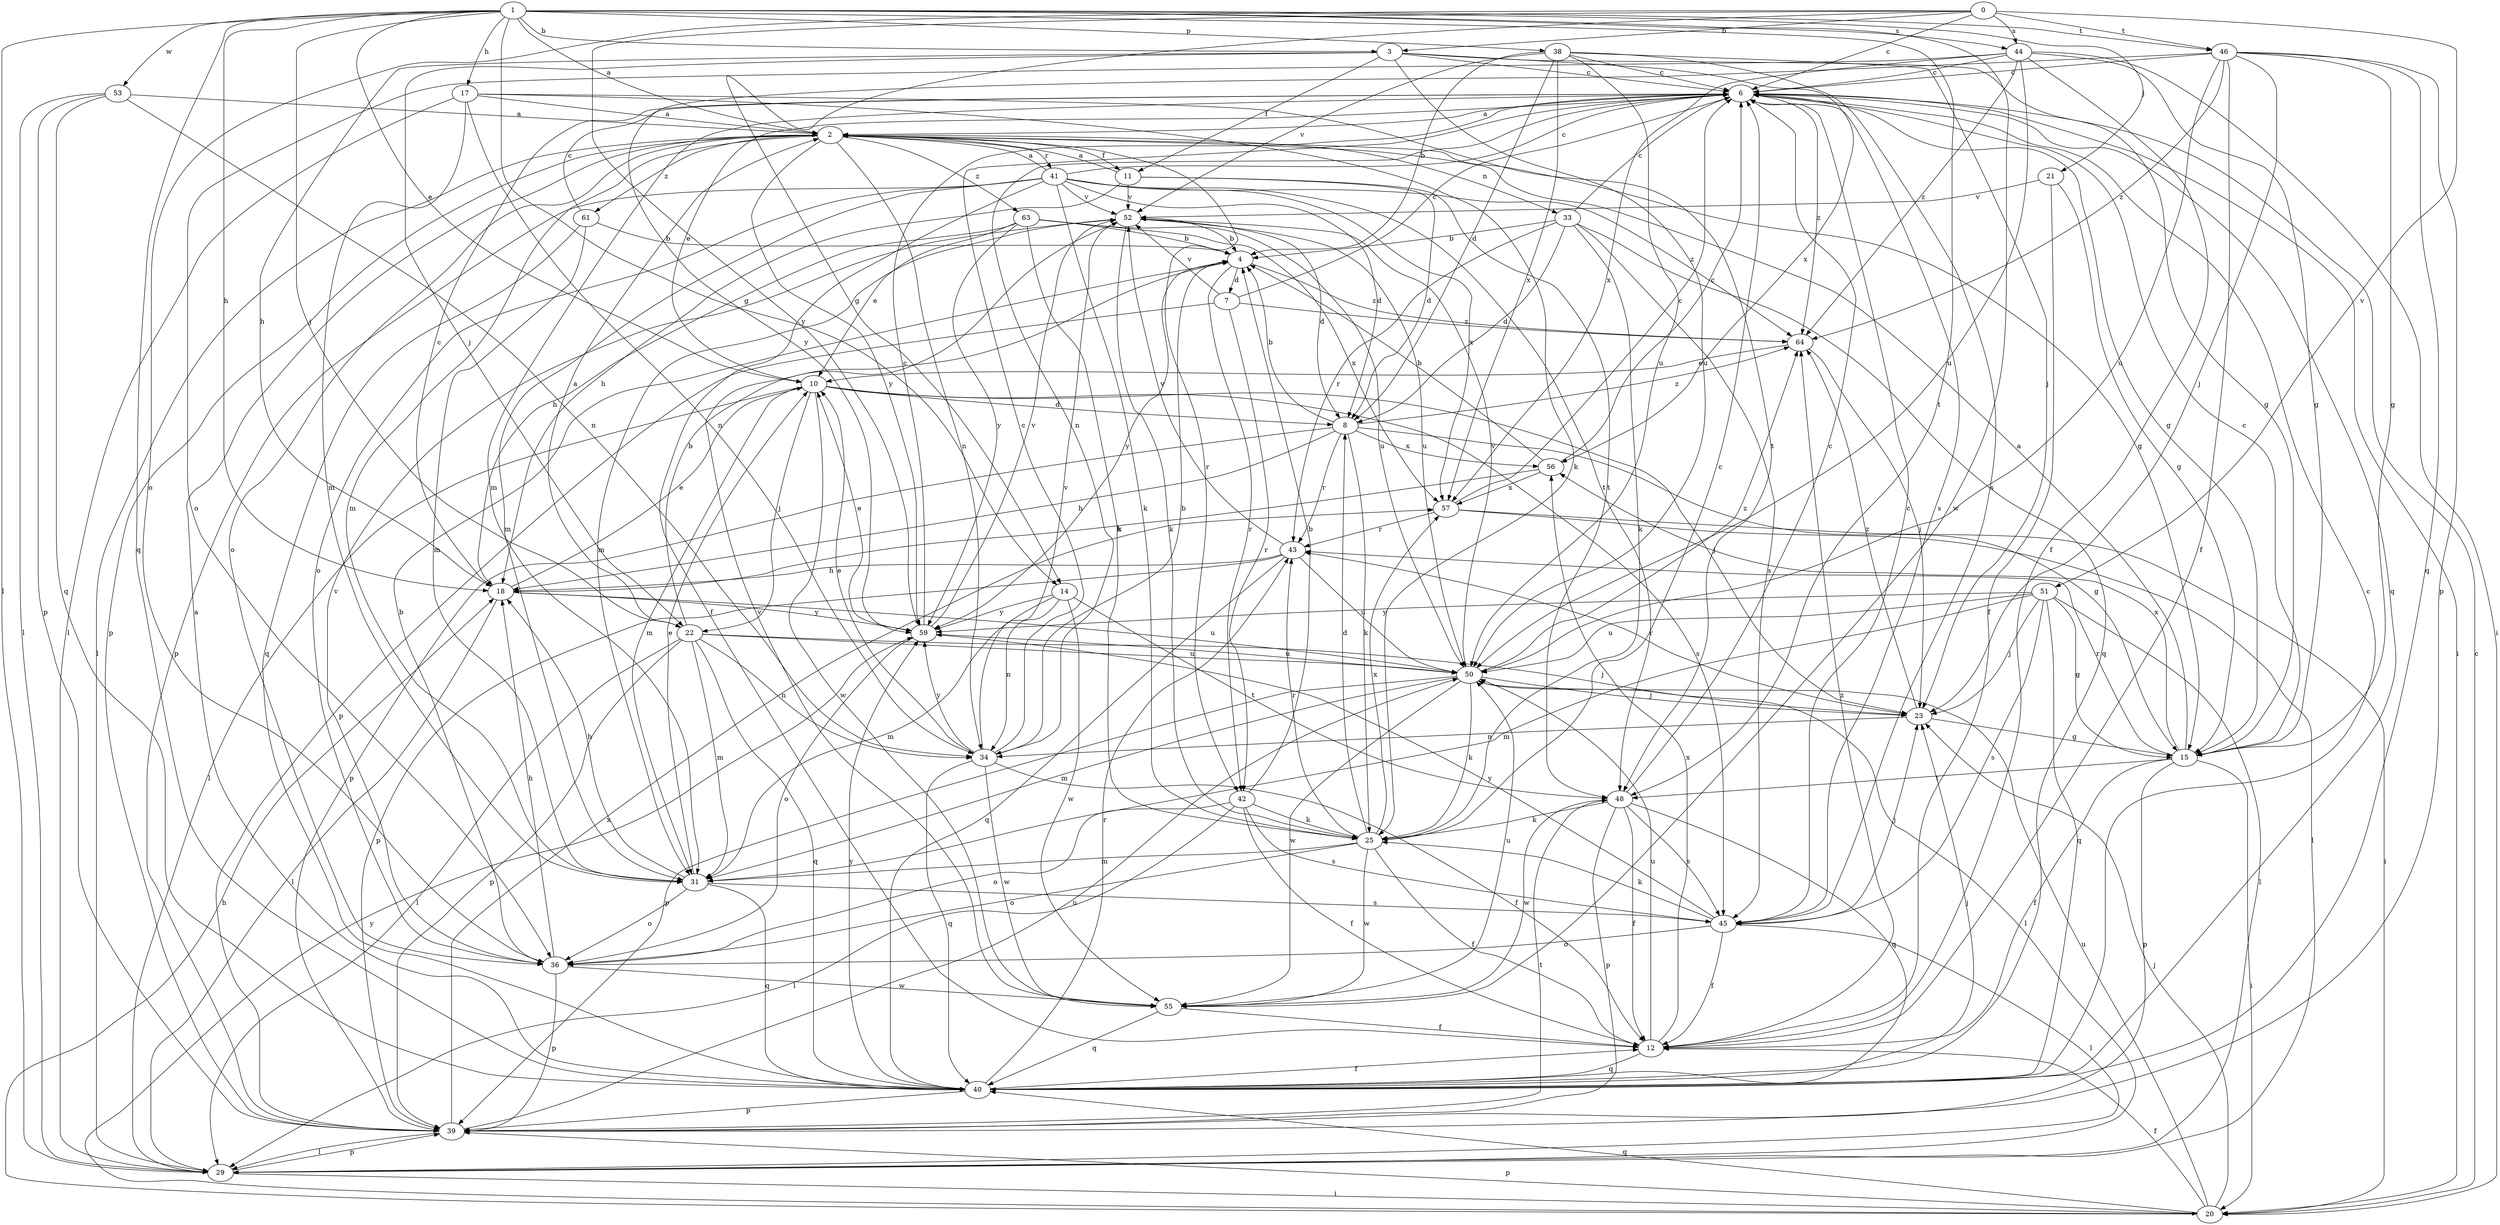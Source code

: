 strict digraph  {
0;
1;
2;
3;
4;
6;
7;
8;
10;
11;
12;
14;
15;
17;
18;
20;
21;
22;
23;
25;
29;
31;
33;
34;
36;
38;
39;
40;
41;
42;
43;
44;
45;
46;
48;
50;
51;
52;
53;
55;
56;
57;
59;
61;
63;
64;
0 -> 3  [label=b];
0 -> 6  [label=c];
0 -> 14  [label=g];
0 -> 36  [label=o];
0 -> 44  [label=s];
0 -> 46  [label=t];
0 -> 51  [label=v];
0 -> 59  [label=y];
1 -> 2  [label=a];
1 -> 3  [label=b];
1 -> 10  [label=e];
1 -> 14  [label=g];
1 -> 17  [label=h];
1 -> 18  [label=h];
1 -> 21  [label=j];
1 -> 22  [label=j];
1 -> 29  [label=l];
1 -> 38  [label=p];
1 -> 40  [label=q];
1 -> 44  [label=s];
1 -> 46  [label=t];
1 -> 48  [label=t];
1 -> 53  [label=w];
1 -> 55  [label=w];
2 -> 11  [label=f];
2 -> 15  [label=g];
2 -> 29  [label=l];
2 -> 31  [label=m];
2 -> 33  [label=n];
2 -> 34  [label=n];
2 -> 36  [label=o];
2 -> 39  [label=p];
2 -> 41  [label=r];
2 -> 42  [label=r];
2 -> 59  [label=y];
2 -> 61  [label=z];
2 -> 63  [label=z];
3 -> 6  [label=c];
3 -> 11  [label=f];
3 -> 15  [label=g];
3 -> 18  [label=h];
3 -> 22  [label=j];
3 -> 50  [label=u];
3 -> 56  [label=x];
4 -> 7  [label=d];
4 -> 42  [label=r];
4 -> 59  [label=y];
4 -> 64  [label=z];
6 -> 2  [label=a];
6 -> 10  [label=e];
6 -> 15  [label=g];
6 -> 20  [label=i];
6 -> 31  [label=m];
6 -> 34  [label=n];
6 -> 40  [label=q];
6 -> 45  [label=s];
6 -> 64  [label=z];
7 -> 6  [label=c];
7 -> 39  [label=p];
7 -> 42  [label=r];
7 -> 52  [label=v];
7 -> 64  [label=z];
8 -> 4  [label=b];
8 -> 15  [label=g];
8 -> 18  [label=h];
8 -> 25  [label=k];
8 -> 39  [label=p];
8 -> 43  [label=r];
8 -> 56  [label=x];
8 -> 64  [label=z];
10 -> 8  [label=d];
10 -> 22  [label=j];
10 -> 23  [label=j];
10 -> 29  [label=l];
10 -> 31  [label=m];
10 -> 45  [label=s];
10 -> 55  [label=w];
11 -> 2  [label=a];
11 -> 8  [label=d];
11 -> 18  [label=h];
11 -> 48  [label=t];
11 -> 52  [label=v];
12 -> 40  [label=q];
12 -> 50  [label=u];
12 -> 56  [label=x];
12 -> 64  [label=z];
14 -> 31  [label=m];
14 -> 34  [label=n];
14 -> 48  [label=t];
14 -> 55  [label=w];
14 -> 59  [label=y];
15 -> 2  [label=a];
15 -> 6  [label=c];
15 -> 12  [label=f];
15 -> 20  [label=i];
15 -> 39  [label=p];
15 -> 43  [label=r];
15 -> 48  [label=t];
15 -> 56  [label=x];
17 -> 2  [label=a];
17 -> 25  [label=k];
17 -> 29  [label=l];
17 -> 31  [label=m];
17 -> 34  [label=n];
17 -> 48  [label=t];
18 -> 6  [label=c];
18 -> 10  [label=e];
18 -> 29  [label=l];
18 -> 50  [label=u];
18 -> 59  [label=y];
20 -> 6  [label=c];
20 -> 12  [label=f];
20 -> 18  [label=h];
20 -> 23  [label=j];
20 -> 39  [label=p];
20 -> 40  [label=q];
20 -> 50  [label=u];
20 -> 59  [label=y];
21 -> 12  [label=f];
21 -> 15  [label=g];
21 -> 52  [label=v];
22 -> 2  [label=a];
22 -> 4  [label=b];
22 -> 23  [label=j];
22 -> 29  [label=l];
22 -> 31  [label=m];
22 -> 34  [label=n];
22 -> 39  [label=p];
22 -> 40  [label=q];
22 -> 50  [label=u];
23 -> 15  [label=g];
23 -> 34  [label=n];
23 -> 43  [label=r];
23 -> 64  [label=z];
25 -> 6  [label=c];
25 -> 8  [label=d];
25 -> 12  [label=f];
25 -> 31  [label=m];
25 -> 36  [label=o];
25 -> 43  [label=r];
25 -> 55  [label=w];
25 -> 57  [label=x];
29 -> 20  [label=i];
29 -> 39  [label=p];
31 -> 10  [label=e];
31 -> 18  [label=h];
31 -> 36  [label=o];
31 -> 40  [label=q];
31 -> 45  [label=s];
33 -> 4  [label=b];
33 -> 6  [label=c];
33 -> 8  [label=d];
33 -> 25  [label=k];
33 -> 40  [label=q];
33 -> 43  [label=r];
33 -> 45  [label=s];
34 -> 4  [label=b];
34 -> 6  [label=c];
34 -> 10  [label=e];
34 -> 12  [label=f];
34 -> 40  [label=q];
34 -> 52  [label=v];
34 -> 55  [label=w];
34 -> 59  [label=y];
36 -> 4  [label=b];
36 -> 18  [label=h];
36 -> 39  [label=p];
36 -> 52  [label=v];
36 -> 55  [label=w];
38 -> 4  [label=b];
38 -> 6  [label=c];
38 -> 8  [label=d];
38 -> 23  [label=j];
38 -> 45  [label=s];
38 -> 50  [label=u];
38 -> 52  [label=v];
38 -> 57  [label=x];
39 -> 29  [label=l];
39 -> 48  [label=t];
39 -> 50  [label=u];
39 -> 57  [label=x];
40 -> 2  [label=a];
40 -> 6  [label=c];
40 -> 12  [label=f];
40 -> 23  [label=j];
40 -> 39  [label=p];
40 -> 43  [label=r];
40 -> 59  [label=y];
41 -> 2  [label=a];
41 -> 6  [label=c];
41 -> 8  [label=d];
41 -> 12  [label=f];
41 -> 25  [label=k];
41 -> 31  [label=m];
41 -> 36  [label=o];
41 -> 39  [label=p];
41 -> 48  [label=t];
41 -> 52  [label=v];
41 -> 57  [label=x];
41 -> 64  [label=z];
42 -> 4  [label=b];
42 -> 12  [label=f];
42 -> 25  [label=k];
42 -> 29  [label=l];
42 -> 36  [label=o];
42 -> 45  [label=s];
43 -> 18  [label=h];
43 -> 39  [label=p];
43 -> 40  [label=q];
43 -> 50  [label=u];
43 -> 52  [label=v];
44 -> 6  [label=c];
44 -> 12  [label=f];
44 -> 15  [label=g];
44 -> 20  [label=i];
44 -> 36  [label=o];
44 -> 50  [label=u];
44 -> 57  [label=x];
44 -> 64  [label=z];
45 -> 6  [label=c];
45 -> 12  [label=f];
45 -> 23  [label=j];
45 -> 25  [label=k];
45 -> 29  [label=l];
45 -> 36  [label=o];
45 -> 59  [label=y];
46 -> 6  [label=c];
46 -> 12  [label=f];
46 -> 15  [label=g];
46 -> 23  [label=j];
46 -> 39  [label=p];
46 -> 40  [label=q];
46 -> 50  [label=u];
46 -> 59  [label=y];
46 -> 64  [label=z];
48 -> 6  [label=c];
48 -> 12  [label=f];
48 -> 25  [label=k];
48 -> 39  [label=p];
48 -> 40  [label=q];
48 -> 45  [label=s];
48 -> 55  [label=w];
50 -> 23  [label=j];
50 -> 25  [label=k];
50 -> 29  [label=l];
50 -> 31  [label=m];
50 -> 39  [label=p];
50 -> 52  [label=v];
50 -> 55  [label=w];
50 -> 64  [label=z];
51 -> 15  [label=g];
51 -> 23  [label=j];
51 -> 29  [label=l];
51 -> 31  [label=m];
51 -> 40  [label=q];
51 -> 45  [label=s];
51 -> 50  [label=u];
51 -> 59  [label=y];
52 -> 4  [label=b];
52 -> 8  [label=d];
52 -> 25  [label=k];
52 -> 31  [label=m];
52 -> 50  [label=u];
53 -> 2  [label=a];
53 -> 29  [label=l];
53 -> 34  [label=n];
53 -> 39  [label=p];
53 -> 40  [label=q];
55 -> 12  [label=f];
55 -> 40  [label=q];
55 -> 50  [label=u];
55 -> 52  [label=v];
56 -> 4  [label=b];
56 -> 6  [label=c];
56 -> 18  [label=h];
56 -> 57  [label=x];
57 -> 6  [label=c];
57 -> 20  [label=i];
57 -> 29  [label=l];
57 -> 43  [label=r];
59 -> 6  [label=c];
59 -> 10  [label=e];
59 -> 36  [label=o];
59 -> 50  [label=u];
59 -> 52  [label=v];
61 -> 4  [label=b];
61 -> 6  [label=c];
61 -> 31  [label=m];
61 -> 40  [label=q];
63 -> 4  [label=b];
63 -> 10  [label=e];
63 -> 18  [label=h];
63 -> 25  [label=k];
63 -> 50  [label=u];
63 -> 57  [label=x];
63 -> 59  [label=y];
64 -> 10  [label=e];
64 -> 23  [label=j];
}
